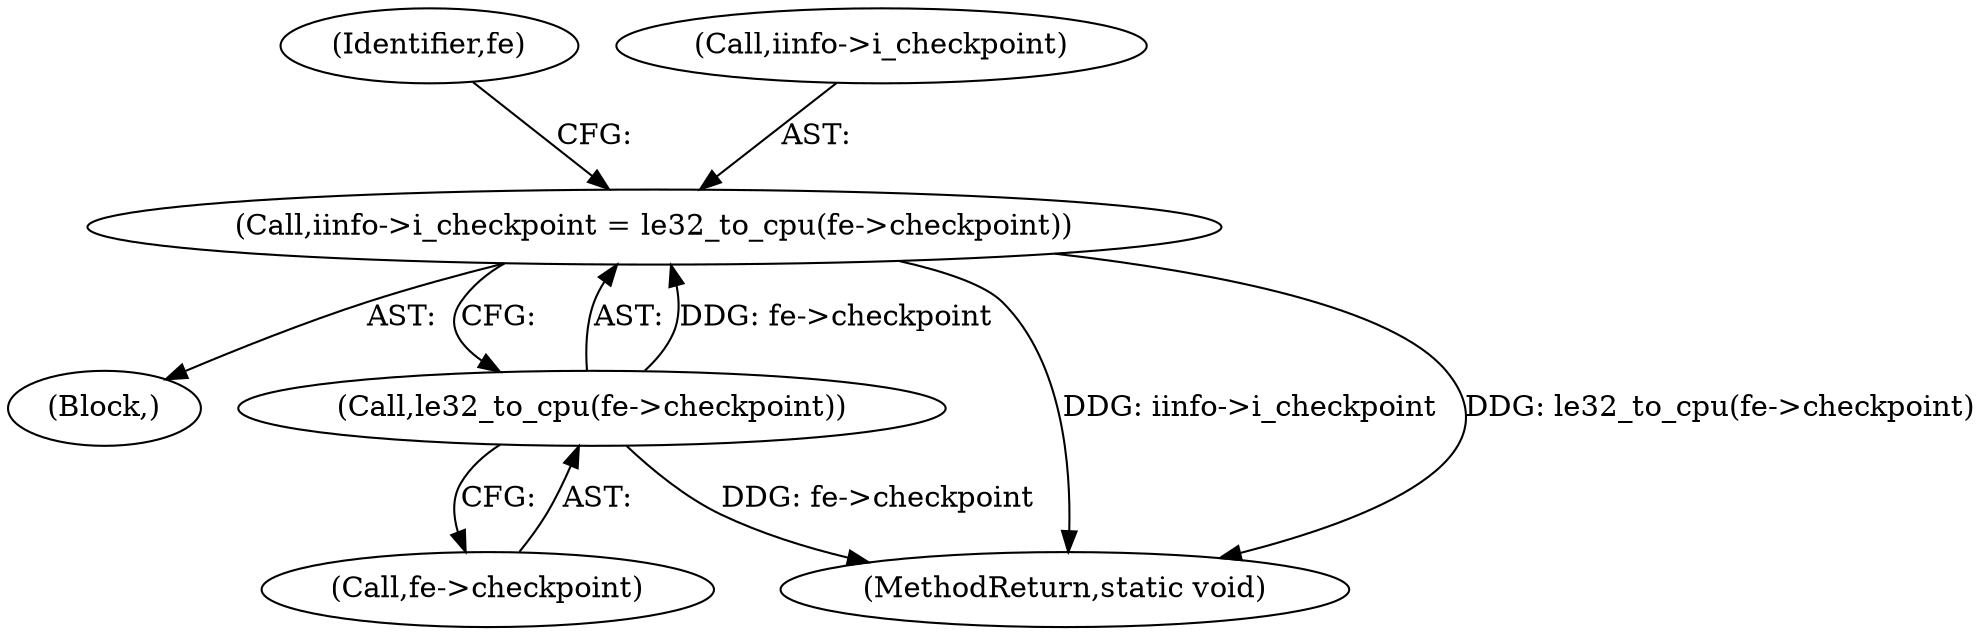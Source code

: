digraph "0_linux_c03aa9f6e1f938618e6db2e23afef0574efeeb65@pointer" {
"1000829" [label="(Call,iinfo->i_checkpoint = le32_to_cpu(fe->checkpoint))"];
"1000833" [label="(Call,le32_to_cpu(fe->checkpoint))"];
"1000958" [label="(Identifier,fe)"];
"1000833" [label="(Call,le32_to_cpu(fe->checkpoint))"];
"1000737" [label="(Block,)"];
"1000829" [label="(Call,iinfo->i_checkpoint = le32_to_cpu(fe->checkpoint))"];
"1000834" [label="(Call,fe->checkpoint)"];
"1001156" [label="(MethodReturn,static void)"];
"1000830" [label="(Call,iinfo->i_checkpoint)"];
"1000829" -> "1000737"  [label="AST: "];
"1000829" -> "1000833"  [label="CFG: "];
"1000830" -> "1000829"  [label="AST: "];
"1000833" -> "1000829"  [label="AST: "];
"1000958" -> "1000829"  [label="CFG: "];
"1000829" -> "1001156"  [label="DDG: iinfo->i_checkpoint"];
"1000829" -> "1001156"  [label="DDG: le32_to_cpu(fe->checkpoint)"];
"1000833" -> "1000829"  [label="DDG: fe->checkpoint"];
"1000833" -> "1000834"  [label="CFG: "];
"1000834" -> "1000833"  [label="AST: "];
"1000833" -> "1001156"  [label="DDG: fe->checkpoint"];
}
